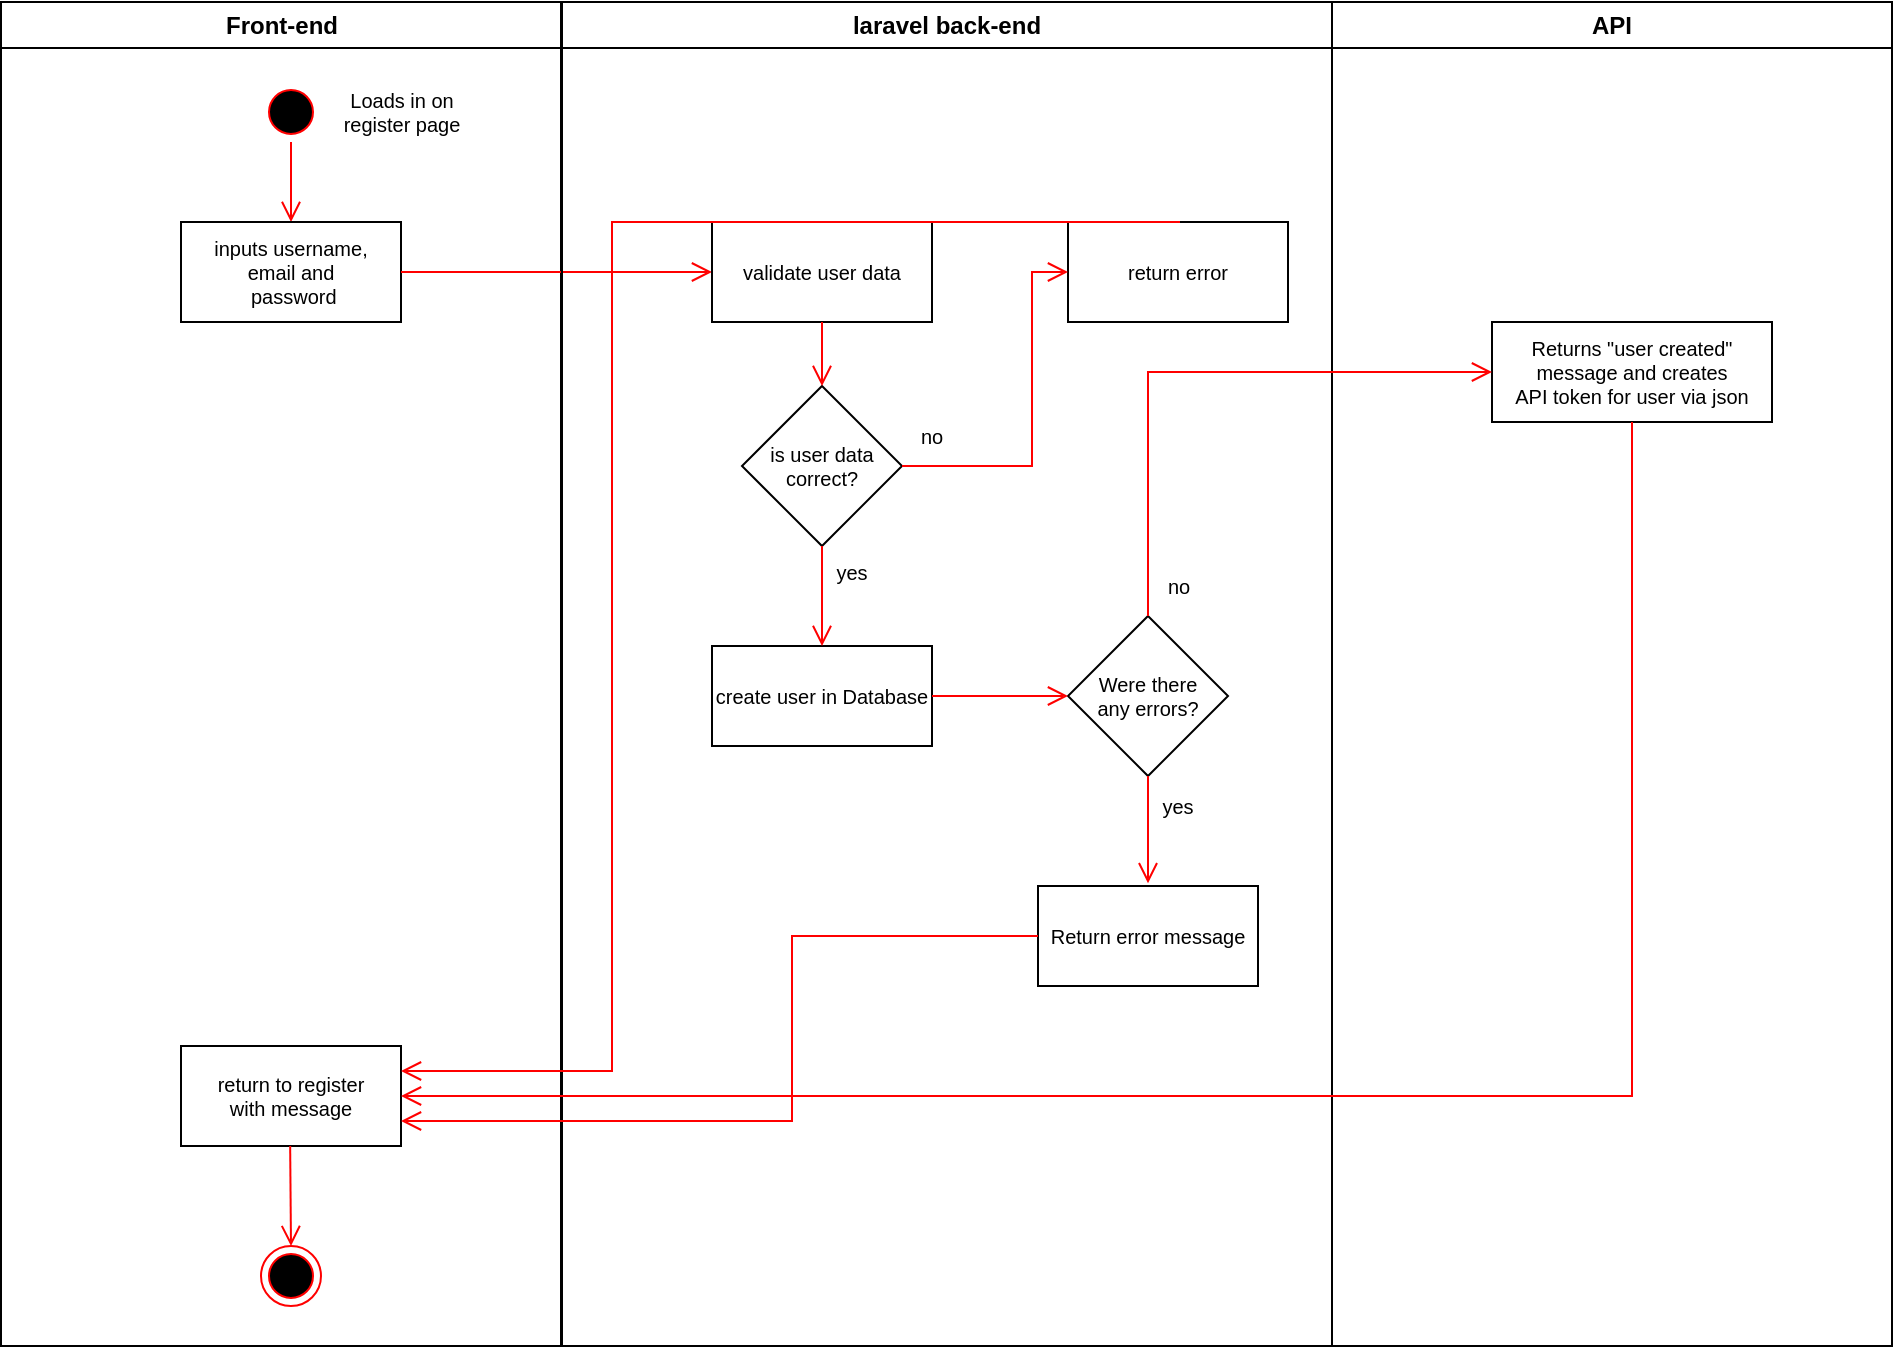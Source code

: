 <mxfile version="20.8.16" type="device"><diagram name="Page-1" id="e7e014a7-5840-1c2e-5031-d8a46d1fe8dd"><mxGraphModel dx="1727" dy="1035" grid="1" gridSize="10" guides="1" tooltips="1" connect="1" arrows="1" fold="1" page="1" pageScale="1" pageWidth="1169" pageHeight="826" background="none" math="0" shadow="0"><root><mxCell id="0"/><mxCell id="1" parent="0"/><mxCell id="2" value="Front-end" style="swimlane;whiteSpace=wrap;startSize=23;" parent="1" vertex="1"><mxGeometry x="164.5" y="128" width="280" height="672" as="geometry"/></mxCell><mxCell id="5" value="" style="ellipse;shape=startState;fillColor=#000000;strokeColor=#ff0000;" parent="2" vertex="1"><mxGeometry x="130" y="40" width="30" height="30" as="geometry"/></mxCell><mxCell id="6" value="" style="edgeStyle=elbowEdgeStyle;elbow=horizontal;verticalAlign=bottom;endArrow=open;endSize=8;strokeColor=#FF0000;endFill=1;rounded=0" parent="2" source="5" target="7" edge="1"><mxGeometry x="100" y="40" as="geometry"><mxPoint x="115" y="110" as="targetPoint"/></mxGeometry></mxCell><mxCell id="7" value="inputs username, &#10;email and&#10; password" style="fontSize=10;" parent="2" vertex="1"><mxGeometry x="90" y="110" width="110" height="50" as="geometry"/></mxCell><mxCell id="S2mwLjpXw-cTstC-AT4r-44" value="Loads in on register page" style="text;html=1;strokeColor=none;fillColor=none;align=center;verticalAlign=middle;whiteSpace=wrap;rounded=0;fontSize=10;" vertex="1" parent="2"><mxGeometry x="160" y="40" width="80" height="30" as="geometry"/></mxCell><mxCell id="S2mwLjpXw-cTstC-AT4r-85" value="return to register &#10;with message" style="fontSize=10;" vertex="1" parent="2"><mxGeometry x="90" y="522" width="110" height="50" as="geometry"/></mxCell><mxCell id="S2mwLjpXw-cTstC-AT4r-100" value="" style="ellipse;html=1;shape=endState;fillColor=#000000;strokeColor=#ff0000;fontSize=10;" vertex="1" parent="2"><mxGeometry x="130" y="622" width="30" height="30" as="geometry"/></mxCell><mxCell id="S2mwLjpXw-cTstC-AT4r-101" value="" style="edgeStyle=elbowEdgeStyle;elbow=horizontal;verticalAlign=bottom;endArrow=open;endSize=8;strokeColor=#FF0000;endFill=1;rounded=0;entryX=0.5;entryY=0;entryDx=0;entryDy=0;" edge="1" parent="2" target="S2mwLjpXw-cTstC-AT4r-100"><mxGeometry x="-64.92" y="414" as="geometry"><mxPoint x="144.58" y="612" as="targetPoint"/><mxPoint x="144.58" y="572" as="sourcePoint"/></mxGeometry></mxCell><mxCell id="3" value="API" style="swimlane;whiteSpace=wrap" parent="1" vertex="1"><mxGeometry x="830" y="128" width="280" height="672" as="geometry"/></mxCell><mxCell id="S2mwLjpXw-cTstC-AT4r-70" value="Returns &quot;user created&quot; &#10;message and creates &#10;API token for user" style="fontSize=10;" vertex="1" parent="3"><mxGeometry x="80" y="160" width="110" height="50" as="geometry"/></mxCell><mxCell id="S2mwLjpXw-cTstC-AT4r-79" value="Returns &quot;user created&quot; &#10;message and creates &#10;API token for user via json" style="fontSize=10;" vertex="1" parent="3"><mxGeometry x="80" y="160" width="140" height="50" as="geometry"/></mxCell><mxCell id="S2mwLjpXw-cTstC-AT4r-48" value="" style="edgeStyle=elbowEdgeStyle;elbow=horizontal;verticalAlign=bottom;endArrow=open;endSize=8;strokeColor=#FF0000;endFill=1;rounded=0;entryX=0;entryY=0.5;entryDx=0;entryDy=0;exitX=1;exitY=0.5;exitDx=0;exitDy=0;" edge="1" parent="1" source="7" target="S2mwLjpXw-cTstC-AT4r-49"><mxGeometry x="110" y="50" as="geometry"><mxPoint x="320" y="248" as="targetPoint"/><mxPoint x="319.5" y="208" as="sourcePoint"/></mxGeometry></mxCell><mxCell id="S2mwLjpXw-cTstC-AT4r-49" value="validate user data" style="fontSize=10;" vertex="1" parent="1"><mxGeometry x="520" y="238" width="110" height="50" as="geometry"/></mxCell><mxCell id="S2mwLjpXw-cTstC-AT4r-50" value="laravel back-end" style="swimlane;whiteSpace=wrap" vertex="1" parent="1"><mxGeometry x="445" y="128" width="385" height="672" as="geometry"/></mxCell><mxCell id="S2mwLjpXw-cTstC-AT4r-51" value="is user data correct?" style="rhombus;whiteSpace=wrap;html=1;fontSize=10;" vertex="1" parent="S2mwLjpXw-cTstC-AT4r-50"><mxGeometry x="90" y="192" width="80" height="80" as="geometry"/></mxCell><mxCell id="S2mwLjpXw-cTstC-AT4r-58" value="no" style="text;html=1;strokeColor=none;fillColor=none;align=center;verticalAlign=middle;whiteSpace=wrap;rounded=0;fontSize=10;" vertex="1" parent="S2mwLjpXw-cTstC-AT4r-50"><mxGeometry x="155" y="202" width="60" height="30" as="geometry"/></mxCell><mxCell id="S2mwLjpXw-cTstC-AT4r-63" value="yes" style="text;html=1;strokeColor=none;fillColor=none;align=center;verticalAlign=middle;whiteSpace=wrap;rounded=0;fontSize=10;" vertex="1" parent="S2mwLjpXw-cTstC-AT4r-50"><mxGeometry x="115" y="270" width="60" height="30" as="geometry"/></mxCell><mxCell id="S2mwLjpXw-cTstC-AT4r-65" value="return error" style="fontSize=10;" vertex="1" parent="S2mwLjpXw-cTstC-AT4r-50"><mxGeometry x="253" y="110" width="110" height="50" as="geometry"/></mxCell><mxCell id="S2mwLjpXw-cTstC-AT4r-57" value="" style="edgeStyle=elbowEdgeStyle;elbow=horizontal;verticalAlign=bottom;endArrow=open;endSize=8;strokeColor=#FF0000;endFill=1;rounded=0;exitX=1;exitY=0.5;exitDx=0;exitDy=0;entryX=0;entryY=0.5;entryDx=0;entryDy=0;" edge="1" parent="S2mwLjpXw-cTstC-AT4r-50" source="S2mwLjpXw-cTstC-AT4r-51" target="S2mwLjpXw-cTstC-AT4r-65"><mxGeometry x="-315" y="-58" as="geometry"><mxPoint x="255" y="132" as="targetPoint"/><mxPoint x="140" y="170" as="sourcePoint"/><Array as="points"><mxPoint x="235" y="112"/></Array></mxGeometry></mxCell><mxCell id="S2mwLjpXw-cTstC-AT4r-68" value="create user in Database" style="fontSize=10;" vertex="1" parent="S2mwLjpXw-cTstC-AT4r-50"><mxGeometry x="75" y="322" width="110" height="50" as="geometry"/></mxCell><mxCell id="S2mwLjpXw-cTstC-AT4r-66" value="" style="edgeStyle=elbowEdgeStyle;elbow=horizontal;verticalAlign=bottom;endArrow=open;endSize=8;strokeColor=#FF0000;endFill=1;rounded=0;entryX=0.5;entryY=0;entryDx=0;entryDy=0;exitX=0.5;exitY=1;exitDx=0;exitDy=0;" edge="1" parent="S2mwLjpXw-cTstC-AT4r-50" source="S2mwLjpXw-cTstC-AT4r-51" target="S2mwLjpXw-cTstC-AT4r-68"><mxGeometry x="-325" y="76" as="geometry"><mxPoint x="130" y="336" as="targetPoint"/><mxPoint x="130" y="304" as="sourcePoint"/></mxGeometry></mxCell><mxCell id="S2mwLjpXw-cTstC-AT4r-72" value="Were there &lt;br&gt;any errors?" style="rhombus;whiteSpace=wrap;html=1;fontSize=10;" vertex="1" parent="S2mwLjpXw-cTstC-AT4r-50"><mxGeometry x="253" y="307" width="80" height="80" as="geometry"/></mxCell><mxCell id="S2mwLjpXw-cTstC-AT4r-73" value="" style="edgeStyle=elbowEdgeStyle;elbow=horizontal;verticalAlign=bottom;endArrow=open;endSize=8;strokeColor=#FF0000;endFill=1;rounded=0;entryX=0;entryY=0.5;entryDx=0;entryDy=0;exitX=1;exitY=0.5;exitDx=0;exitDy=0;" edge="1" parent="S2mwLjpXw-cTstC-AT4r-50" source="S2mwLjpXw-cTstC-AT4r-68" target="S2mwLjpXw-cTstC-AT4r-72"><mxGeometry x="-429.5" y="139" as="geometry"><mxPoint x="-19.5" y="352" as="targetPoint"/><mxPoint x="-175" y="352" as="sourcePoint"/></mxGeometry></mxCell><mxCell id="S2mwLjpXw-cTstC-AT4r-78" value="" style="edgeStyle=elbowEdgeStyle;elbow=horizontal;verticalAlign=bottom;endArrow=open;endSize=8;strokeColor=#FF0000;endFill=1;rounded=0;entryX=0.503;entryY=-0.028;entryDx=0;entryDy=0;exitX=0.5;exitY=1;exitDx=0;exitDy=0;entryPerimeter=0;" edge="1" parent="S2mwLjpXw-cTstC-AT4r-50" source="S2mwLjpXw-cTstC-AT4r-72" target="S2mwLjpXw-cTstC-AT4r-80"><mxGeometry x="-607.5" y="63" as="geometry"><mxPoint x="292.5" y="437" as="targetPoint"/><mxPoint x="292.5" y="387" as="sourcePoint"/></mxGeometry></mxCell><mxCell id="S2mwLjpXw-cTstC-AT4r-80" value="Return error message" style="fontSize=10;" vertex="1" parent="S2mwLjpXw-cTstC-AT4r-50"><mxGeometry x="238" y="442" width="110" height="50" as="geometry"/></mxCell><mxCell id="S2mwLjpXw-cTstC-AT4r-82" value="yes" style="text;html=1;strokeColor=none;fillColor=none;align=center;verticalAlign=middle;whiteSpace=wrap;rounded=0;fontSize=10;" vertex="1" parent="S2mwLjpXw-cTstC-AT4r-50"><mxGeometry x="278" y="387" width="60" height="30" as="geometry"/></mxCell><mxCell id="S2mwLjpXw-cTstC-AT4r-76" value="no" style="text;html=1;align=center;verticalAlign=middle;resizable=0;points=[];autosize=1;strokeColor=none;fillColor=none;fontSize=10;" vertex="1" parent="S2mwLjpXw-cTstC-AT4r-50"><mxGeometry x="293" y="277" width="30" height="30" as="geometry"/></mxCell><mxCell id="S2mwLjpXw-cTstC-AT4r-52" value="" style="edgeStyle=elbowEdgeStyle;elbow=horizontal;verticalAlign=bottom;endArrow=open;endSize=8;strokeColor=#FF0000;endFill=1;rounded=0;entryX=0.5;entryY=0;entryDx=0;entryDy=0;exitX=0.5;exitY=1;exitDx=0;exitDy=0;" edge="1" parent="1" source="S2mwLjpXw-cTstC-AT4r-49" target="S2mwLjpXw-cTstC-AT4r-51"><mxGeometry x="120" y="60" as="geometry"><mxPoint x="530" y="273" as="targetPoint"/><mxPoint x="374.5" y="273" as="sourcePoint"/></mxGeometry></mxCell><mxCell id="S2mwLjpXw-cTstC-AT4r-74" value="" style="edgeStyle=elbowEdgeStyle;elbow=horizontal;verticalAlign=bottom;endArrow=open;endSize=8;strokeColor=#FF0000;endFill=1;rounded=0;entryX=0;entryY=0.5;entryDx=0;entryDy=0;exitX=0.5;exitY=0;exitDx=0;exitDy=0;" edge="1" parent="1" source="S2mwLjpXw-cTstC-AT4r-72" target="S2mwLjpXw-cTstC-AT4r-70"><mxGeometry x="-281.5" y="138.5" as="geometry"><mxPoint x="846" y="474.5" as="targetPoint"/><mxPoint x="778" y="474.5" as="sourcePoint"/><Array as="points"><mxPoint x="738" y="380"/></Array></mxGeometry></mxCell><mxCell id="S2mwLjpXw-cTstC-AT4r-92" value="" style="edgeStyle=elbowEdgeStyle;elbow=horizontal;verticalAlign=bottom;endArrow=open;endSize=8;strokeColor=#FF0000;endFill=1;rounded=0;entryX=1;entryY=0.5;entryDx=0;entryDy=0;exitX=0.5;exitY=1;exitDx=0;exitDy=0;" edge="1" parent="1" source="S2mwLjpXw-cTstC-AT4r-79" target="S2mwLjpXw-cTstC-AT4r-85"><mxGeometry x="-109.5" y="228.5" as="geometry"><mxPoint x="1082" y="403" as="targetPoint"/><mxPoint x="910" y="525" as="sourcePoint"/><Array as="points"><mxPoint x="980" y="580"/><mxPoint x="1010" y="550"/><mxPoint x="910" y="470"/></Array></mxGeometry></mxCell><mxCell id="S2mwLjpXw-cTstC-AT4r-93" value="" style="edgeStyle=elbowEdgeStyle;elbow=horizontal;verticalAlign=bottom;endArrow=open;endSize=8;strokeColor=#FF0000;endFill=1;rounded=0;exitX=0;exitY=0.5;exitDx=0;exitDy=0;entryX=1;entryY=0.75;entryDx=0;entryDy=0;" edge="1" parent="1" source="S2mwLjpXw-cTstC-AT4r-80" target="S2mwLjpXw-cTstC-AT4r-85"><mxGeometry x="-99.5" y="238.5" as="geometry"><mxPoint x="310" y="640" as="targetPoint"/><mxPoint x="990" y="348" as="sourcePoint"/><Array as="points"><mxPoint x="560" y="688"/><mxPoint x="683" y="790"/><mxPoint x="310" y="620"/></Array></mxGeometry></mxCell><mxCell id="S2mwLjpXw-cTstC-AT4r-94" value="" style="edgeStyle=elbowEdgeStyle;elbow=horizontal;verticalAlign=bottom;endArrow=open;endSize=8;strokeColor=#FF0000;endFill=1;rounded=0;exitX=0.5;exitY=0;exitDx=0;exitDy=0;entryX=1;entryY=0.25;entryDx=0;entryDy=0;" edge="1" parent="1" target="S2mwLjpXw-cTstC-AT4r-85"><mxGeometry x="491.5" y="22" as="geometry"><mxPoint x="260" y="570" as="targetPoint"/><mxPoint x="754.0" y="238" as="sourcePoint"/><Array as="points"><mxPoint x="470" y="160"/><mxPoint x="480" y="240"/><mxPoint x="511" y="160"/><mxPoint x="201" y="310"/><mxPoint x="754" y="170"/><mxPoint x="754" y="170"/><mxPoint x="754" y="220"/></Array></mxGeometry></mxCell></root></mxGraphModel></diagram></mxfile>